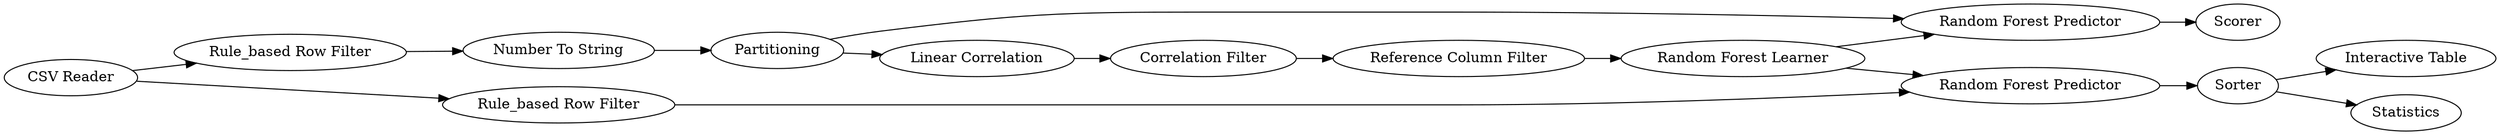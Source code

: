 digraph {
	25 -> 21
	33 -> 11
	22 -> 24
	19 -> 24
	13 -> 23
	30 -> 22
	23 -> 32
	11 -> 14
	33 -> 19
	25 -> 26
	24 -> 25
	14 -> 13
	13 -> 27
	27 -> 28
	28 -> 30
	22 -> 23
	24 [label="Random Forest Predictor"]
	27 [label="Linear Correlation"]
	13 [label=Partitioning]
	22 [label="Random Forest Learner"]
	28 [label="Correlation Filter"]
	11 [label="Rule_based Row Filter"]
	23 [label="Random Forest Predictor"]
	26 [label=Statistics]
	21 [label="Interactive Table"]
	32 [label=Scorer]
	14 [label="Number To String"]
	33 [label="CSV Reader"]
	30 [label="Reference Column Filter"]
	25 [label=Sorter]
	19 [label="Rule_based Row Filter"]
	rankdir=LR
}
